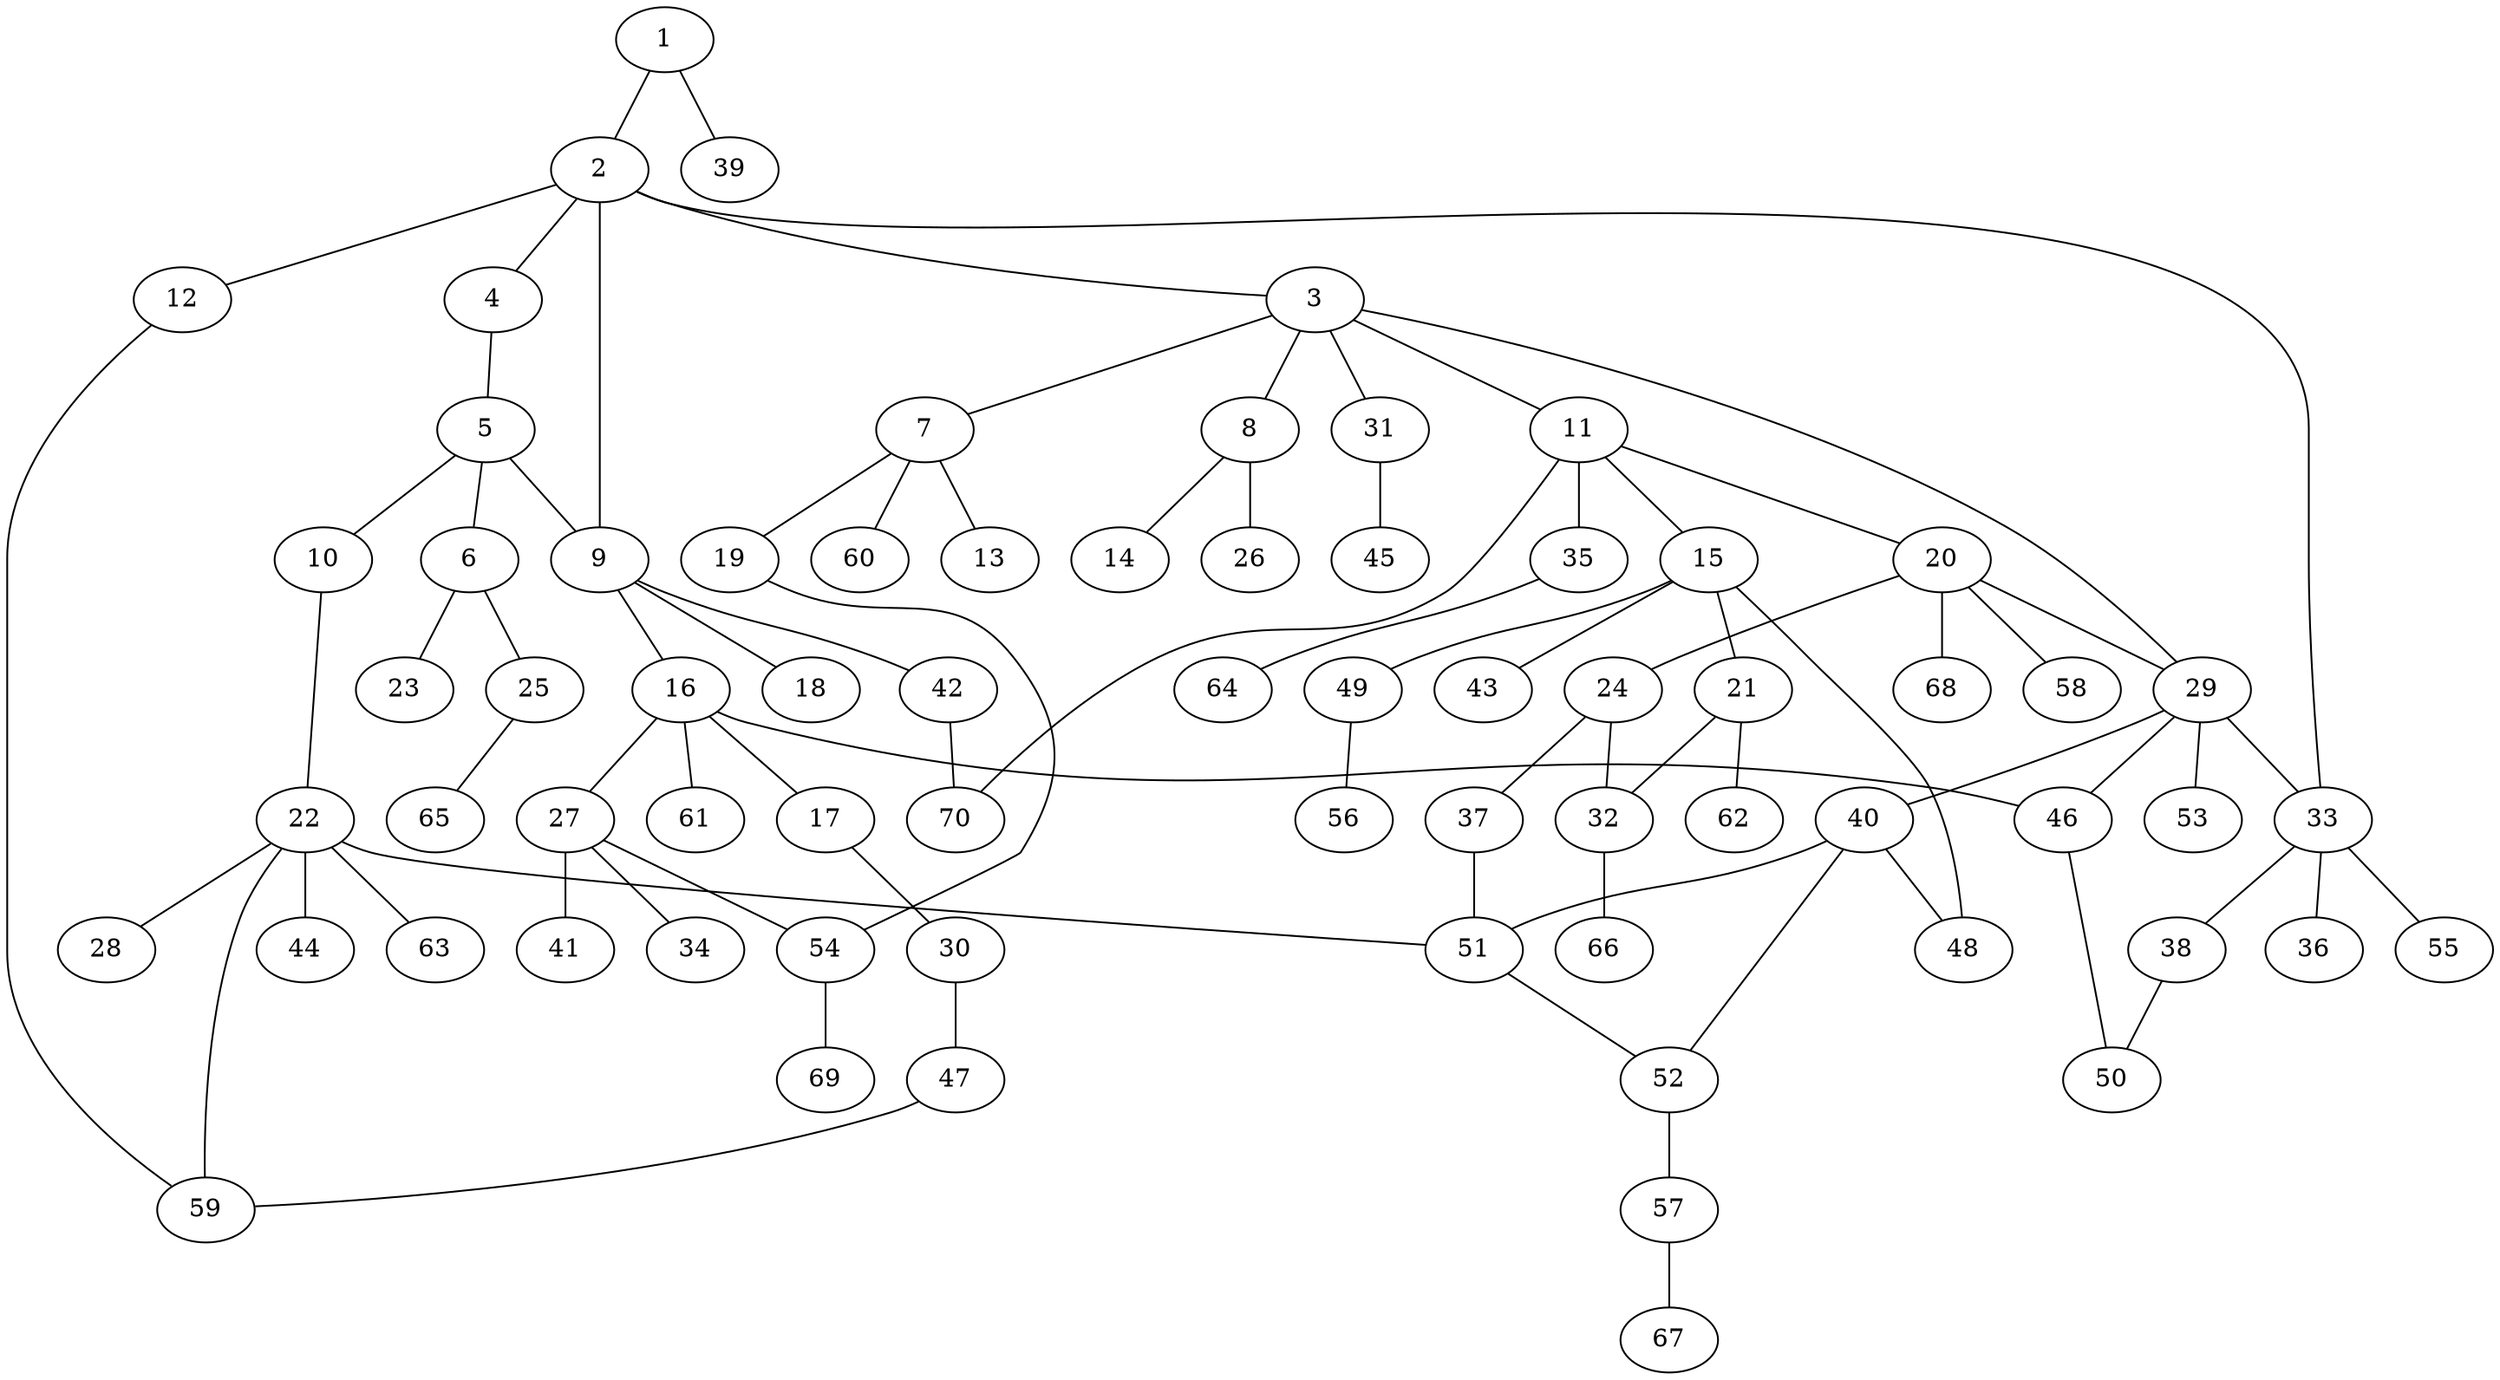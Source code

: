 graph graphname {1--2
1--39
2--3
2--4
2--9
2--12
2--33
3--7
3--8
3--11
3--29
3--31
4--5
5--6
5--9
5--10
6--23
6--25
7--13
7--19
7--60
8--14
8--26
9--16
9--18
9--42
10--22
11--15
11--20
11--35
11--70
12--59
15--21
15--43
15--48
15--49
16--17
16--27
16--46
16--61
17--30
19--54
20--24
20--29
20--58
20--68
21--32
21--62
22--28
22--44
22--51
22--59
22--63
24--32
24--37
25--65
27--34
27--41
27--54
29--33
29--40
29--46
29--53
30--47
31--45
32--66
33--36
33--38
33--55
35--64
37--51
38--50
40--48
40--51
40--52
42--70
46--50
47--59
49--56
51--52
52--57
54--69
57--67
}